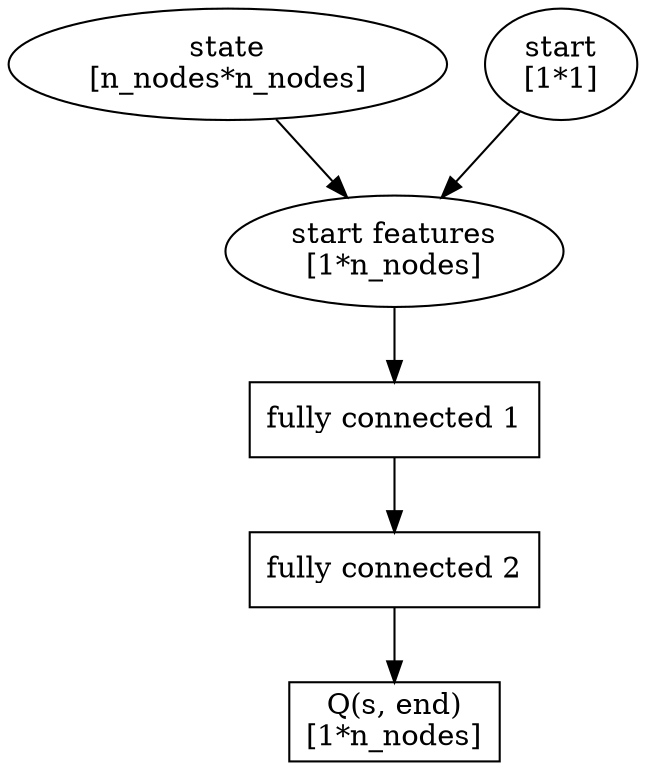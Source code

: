 digraph "snn_end" {
    graph [dpi = 300];
    state [label = "state\n[n_nodes*n_nodes]"]
    start [label = "start\n[1*1]"]
    start_feats [label = "start features\n[1*n_nodes]"]
    h1 [label = "fully connected 1", shape=box]
    h2 [label = "fully connected 2", shape=box]
    end_q [label = "Q(s, end)\n[1*n_nodes]", shape=box]

    state -> start_feats
    start -> start_feats
    start_feats -> h1
    h1 -> h2
    h2 -> end_q
}
